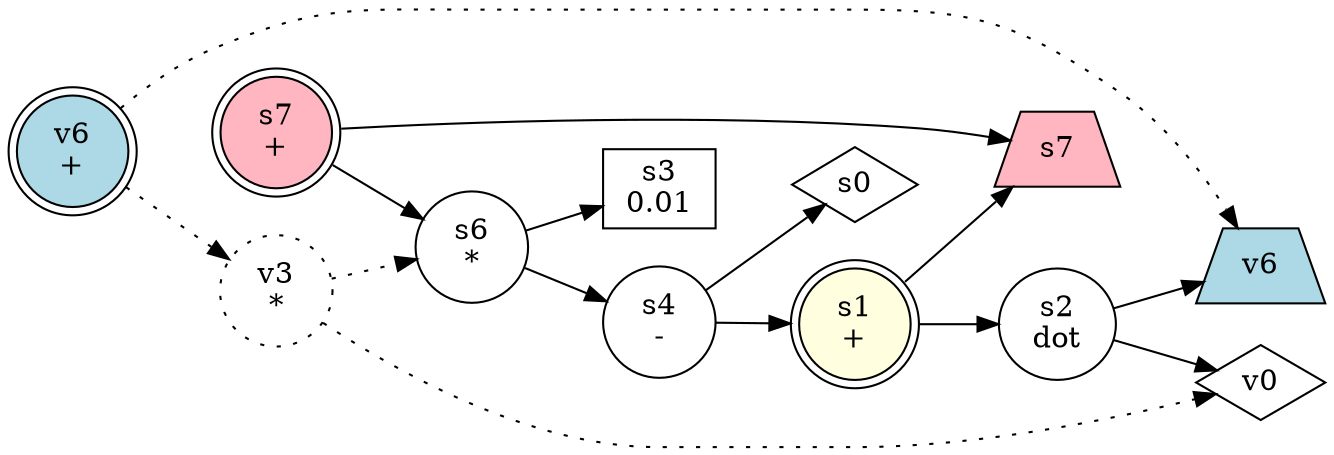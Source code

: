 digraph G {

    rankdir=LR;

    s1 [label="s1\n+", shape=doublecircle, style=filled, fillcolor=lightyellow];
    s2 [label="s2\ndot"];
    s3 [label="s3\n0.01", shape=box];
    s4 [label="s4\n-"];
    s6 [label="s6\n*"];
    v3 [label="v3\n*", style=dotted];
    v6_next [label="v6\n+", shape=doublecircle, style=filled, fillcolor=lightblue];
    s7_next [label="s7\n+", shape=doublecircle, style=filled, fillcolor=lightpink];
    s7 [style=filled, shape=trapezium, fillcolor=lightpink];
    v6 [style=filled, shape=trapezium, fillcolor=lightblue];
    v0 [shape=diamond];
    s0 [shape=diamond];

    s2 -> v0;
    s2 -> v6;

    s1 -> s7;
    s1 -> s2;


    s4 -> s0;
    s4 -> s1;

    s6 -> s3;
    s6 -> s4;

    v3 -> s6 [style=dotted];
    v3 -> v0 [style=dotted];

    v6_next -> v6 [style=dotted];
    v6_next -> v3 [style=dotted];

    s7_next -> s7;
    s7_next -> s6;
}